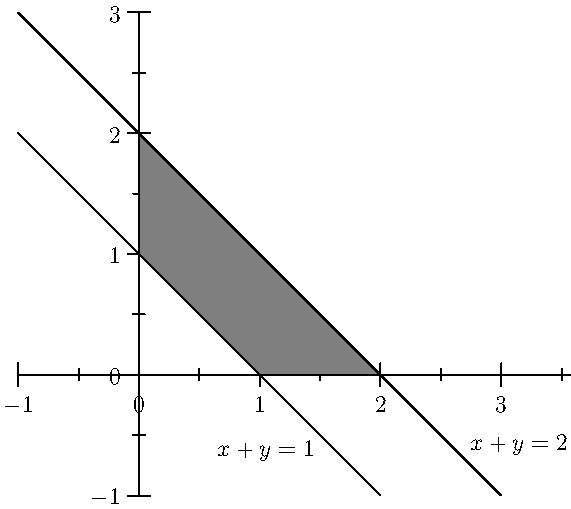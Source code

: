 size(10cm);

import graph;
xaxis(Ticks);
yaxis(Ticks);

draw((-1,2)--(2,-1));
draw((-1,3)--(3,-1));

filldraw((0,1)--(0,2)--(2,0)--(1,0)--cycle,gray);

label("$x+y=1$",(1.5,-0.5),SW);
label("$x+y=2$",(2.7,-0.7),NE);

